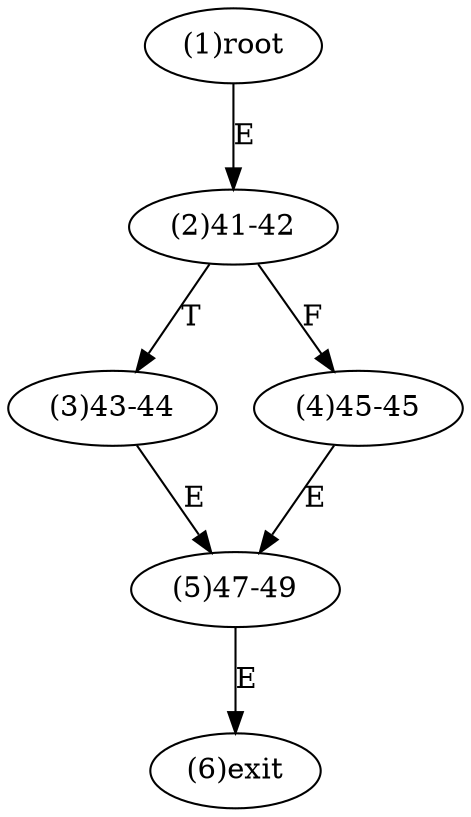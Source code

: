 digraph "" { 
1[ label="(1)root"];
2[ label="(2)41-42"];
3[ label="(3)43-44"];
4[ label="(4)45-45"];
5[ label="(5)47-49"];
6[ label="(6)exit"];
1->2[ label="E"];
2->4[ label="F"];
2->3[ label="T"];
3->5[ label="E"];
4->5[ label="E"];
5->6[ label="E"];
}
